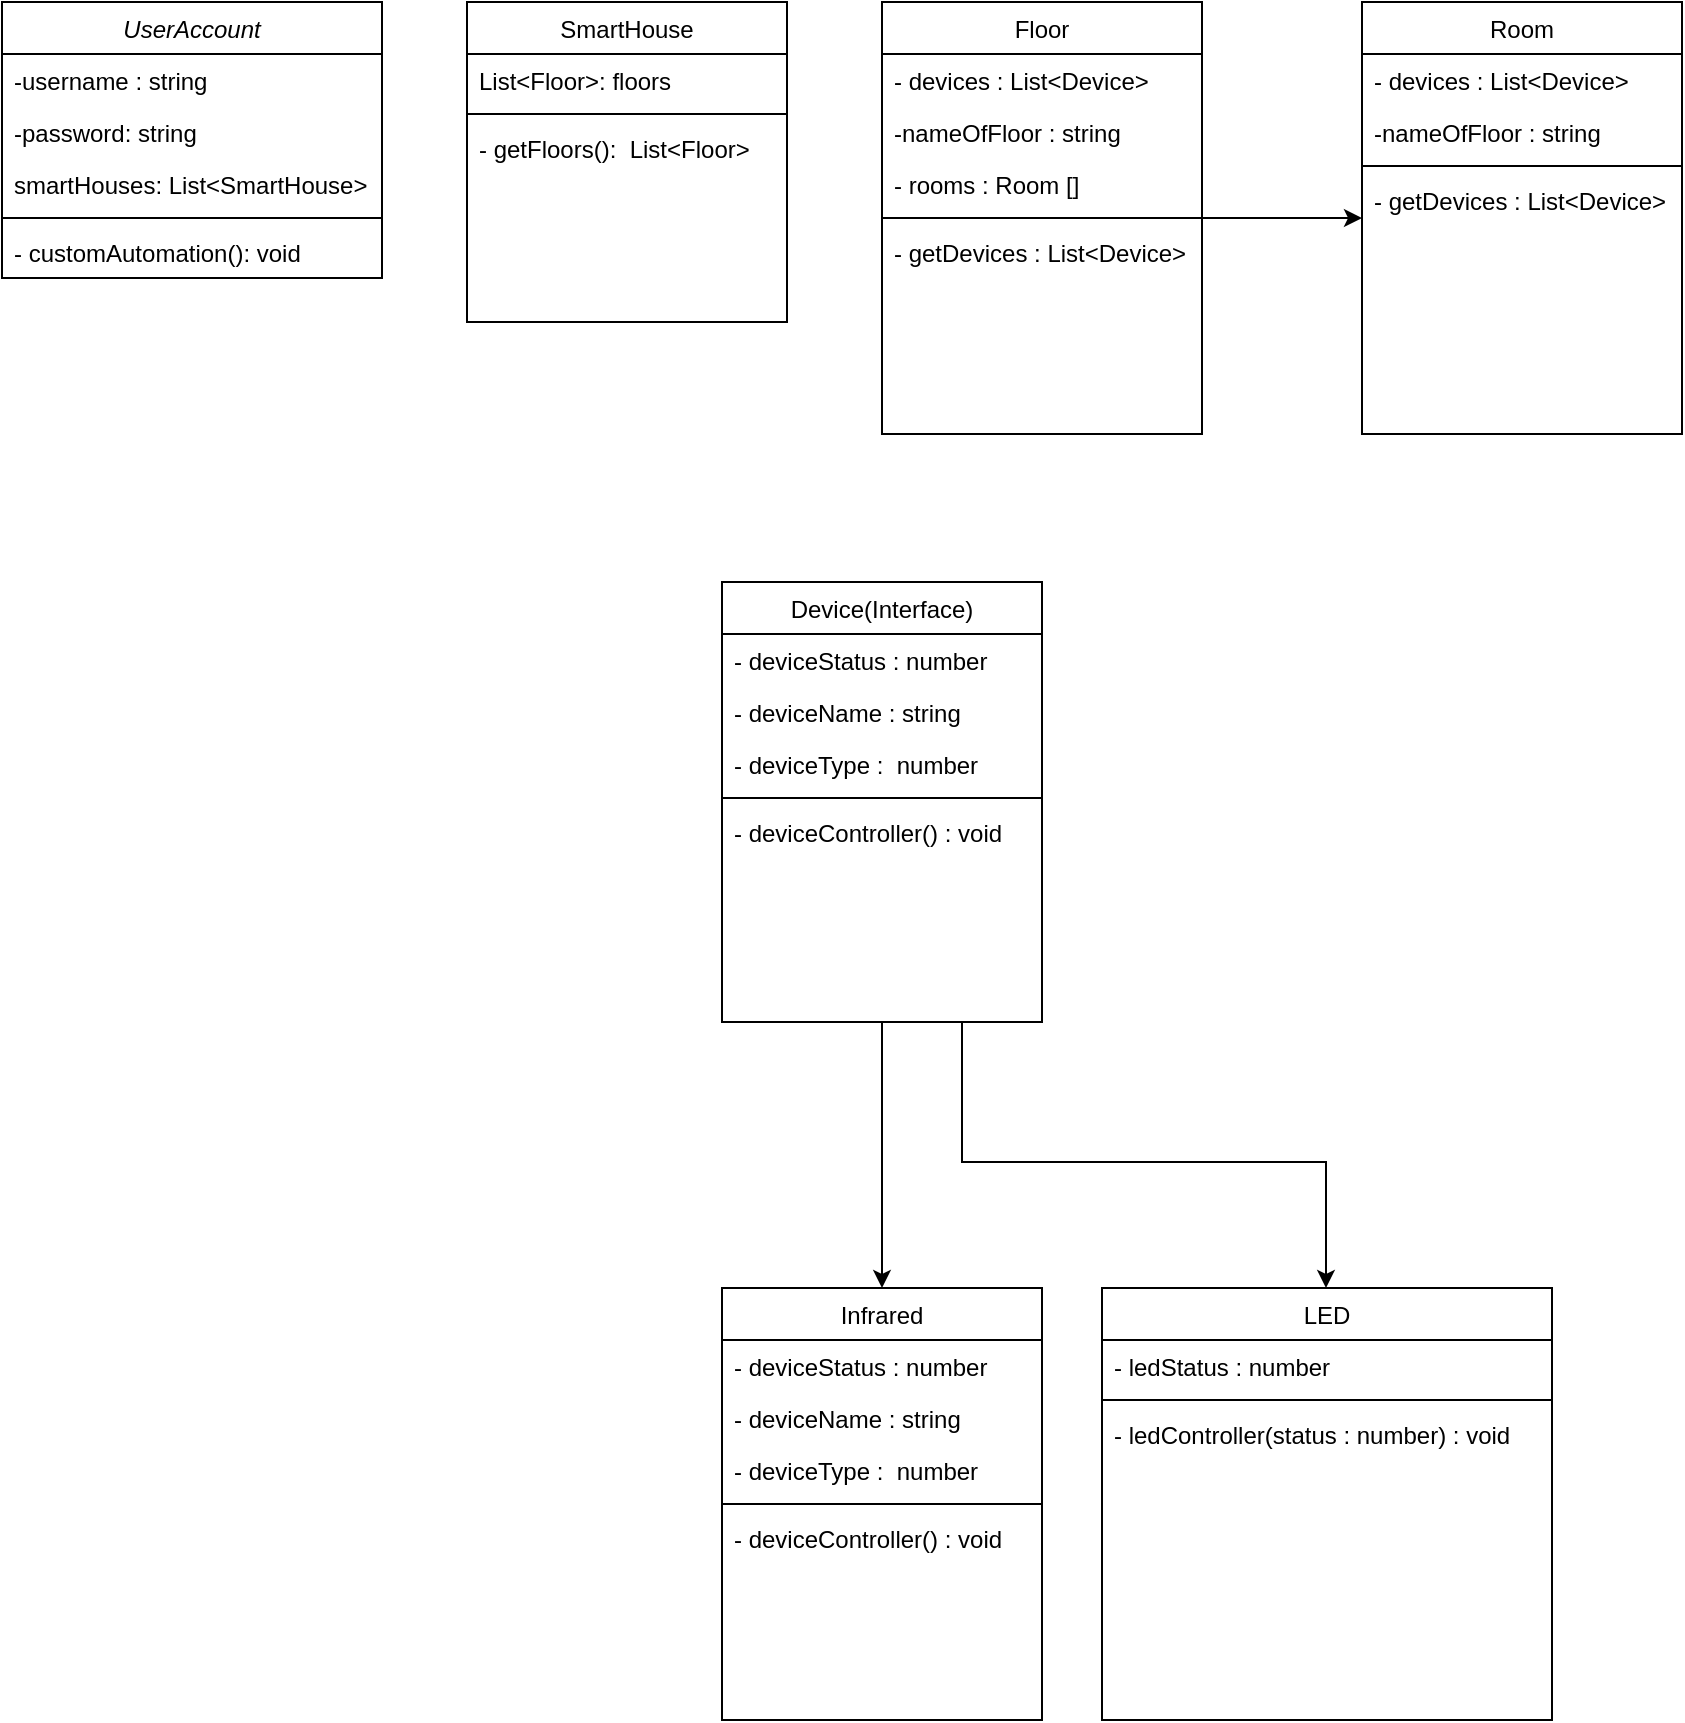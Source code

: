 <mxfile version="21.0.4" type="device"><diagram id="C5RBs43oDa-KdzZeNtuy" name="Page-1"><mxGraphModel dx="329" dy="203" grid="1" gridSize="10" guides="1" tooltips="1" connect="1" arrows="1" fold="1" page="1" pageScale="1" pageWidth="827" pageHeight="1169" math="0" shadow="0"><root><mxCell id="WIyWlLk6GJQsqaUBKTNV-0"/><mxCell id="WIyWlLk6GJQsqaUBKTNV-1" parent="WIyWlLk6GJQsqaUBKTNV-0"/><mxCell id="zkfFHV4jXpPFQw0GAbJ--0" value="UserAccount" style="swimlane;fontStyle=2;align=center;verticalAlign=top;childLayout=stackLayout;horizontal=1;startSize=26;horizontalStack=0;resizeParent=1;resizeLast=0;collapsible=1;marginBottom=0;rounded=0;shadow=0;strokeWidth=1;" parent="WIyWlLk6GJQsqaUBKTNV-1" vertex="1"><mxGeometry x="30" y="20" width="190" height="138" as="geometry"><mxRectangle x="230" y="140" width="160" height="26" as="alternateBounds"/></mxGeometry></mxCell><mxCell id="zkfFHV4jXpPFQw0GAbJ--1" value="-username : string" style="text;align=left;verticalAlign=top;spacingLeft=4;spacingRight=4;overflow=hidden;rotatable=0;points=[[0,0.5],[1,0.5]];portConstraint=eastwest;" parent="zkfFHV4jXpPFQw0GAbJ--0" vertex="1"><mxGeometry y="26" width="190" height="26" as="geometry"/></mxCell><mxCell id="zkfFHV4jXpPFQw0GAbJ--2" value="-password: string" style="text;align=left;verticalAlign=top;spacingLeft=4;spacingRight=4;overflow=hidden;rotatable=0;points=[[0,0.5],[1,0.5]];portConstraint=eastwest;rounded=0;shadow=0;html=0;" parent="zkfFHV4jXpPFQw0GAbJ--0" vertex="1"><mxGeometry y="52" width="190" height="26" as="geometry"/></mxCell><mxCell id="XDhOHG8icSIWvMV7SmvA-7" value="smartHouses: List&lt;SmartHouse&gt;" style="text;align=left;verticalAlign=top;spacingLeft=4;spacingRight=4;overflow=hidden;rotatable=0;points=[[0,0.5],[1,0.5]];portConstraint=eastwest;rounded=0;shadow=0;html=0;" vertex="1" parent="zkfFHV4jXpPFQw0GAbJ--0"><mxGeometry y="78" width="190" height="26" as="geometry"/></mxCell><mxCell id="zkfFHV4jXpPFQw0GAbJ--4" value="" style="line;html=1;strokeWidth=1;align=left;verticalAlign=middle;spacingTop=-1;spacingLeft=3;spacingRight=3;rotatable=0;labelPosition=right;points=[];portConstraint=eastwest;" parent="zkfFHV4jXpPFQw0GAbJ--0" vertex="1"><mxGeometry y="104" width="190" height="8" as="geometry"/></mxCell><mxCell id="XDhOHG8icSIWvMV7SmvA-25" value="- customAutomation(): void" style="text;align=left;verticalAlign=top;spacingLeft=4;spacingRight=4;overflow=hidden;rotatable=0;points=[[0,0.5],[1,0.5]];portConstraint=eastwest;rounded=0;shadow=0;html=0;" vertex="1" parent="zkfFHV4jXpPFQw0GAbJ--0"><mxGeometry y="112" width="190" height="26" as="geometry"/></mxCell><mxCell id="zkfFHV4jXpPFQw0GAbJ--17" value="SmartHouse" style="swimlane;fontStyle=0;align=center;verticalAlign=top;childLayout=stackLayout;horizontal=1;startSize=26;horizontalStack=0;resizeParent=1;resizeLast=0;collapsible=1;marginBottom=0;rounded=0;shadow=0;strokeWidth=1;" parent="WIyWlLk6GJQsqaUBKTNV-1" vertex="1"><mxGeometry x="262.5" y="20" width="160" height="160" as="geometry"><mxRectangle x="550" y="140" width="160" height="26" as="alternateBounds"/></mxGeometry></mxCell><mxCell id="zkfFHV4jXpPFQw0GAbJ--18" value="List&lt;Floor&gt;: floors" style="text;align=left;verticalAlign=top;spacingLeft=4;spacingRight=4;overflow=hidden;rotatable=0;points=[[0,0.5],[1,0.5]];portConstraint=eastwest;" parent="zkfFHV4jXpPFQw0GAbJ--17" vertex="1"><mxGeometry y="26" width="160" height="26" as="geometry"/></mxCell><mxCell id="zkfFHV4jXpPFQw0GAbJ--23" value="" style="line;html=1;strokeWidth=1;align=left;verticalAlign=middle;spacingTop=-1;spacingLeft=3;spacingRight=3;rotatable=0;labelPosition=right;points=[];portConstraint=eastwest;" parent="zkfFHV4jXpPFQw0GAbJ--17" vertex="1"><mxGeometry y="52" width="160" height="8" as="geometry"/></mxCell><mxCell id="XDhOHG8icSIWvMV7SmvA-26" value="- getFloors():  List&lt;Floor&gt;" style="text;align=left;verticalAlign=top;spacingLeft=4;spacingRight=4;overflow=hidden;rotatable=0;points=[[0,0.5],[1,0.5]];portConstraint=eastwest;" vertex="1" parent="zkfFHV4jXpPFQw0GAbJ--17"><mxGeometry y="60" width="160" height="26" as="geometry"/></mxCell><mxCell id="XDhOHG8icSIWvMV7SmvA-42" value="" style="edgeStyle=orthogonalEdgeStyle;rounded=0;orthogonalLoop=1;jettySize=auto;html=1;" edge="1" parent="WIyWlLk6GJQsqaUBKTNV-1" source="XDhOHG8icSIWvMV7SmvA-1" target="XDhOHG8icSIWvMV7SmvA-37"><mxGeometry relative="1" as="geometry"/></mxCell><object label="Floor" id="XDhOHG8icSIWvMV7SmvA-1"><mxCell style="swimlane;fontStyle=0;align=center;verticalAlign=top;childLayout=stackLayout;horizontal=1;startSize=26;horizontalStack=0;resizeParent=1;resizeLast=0;collapsible=1;marginBottom=0;rounded=0;shadow=0;strokeWidth=1;" vertex="1" parent="WIyWlLk6GJQsqaUBKTNV-1"><mxGeometry x="470" y="20" width="160" height="216" as="geometry"><mxRectangle x="748" y="120" width="160" height="26" as="alternateBounds"/></mxGeometry></mxCell></object><mxCell id="XDhOHG8icSIWvMV7SmvA-2" value="- devices : List&lt;Device&gt;" style="text;align=left;verticalAlign=top;spacingLeft=4;spacingRight=4;overflow=hidden;rotatable=0;points=[[0,0.5],[1,0.5]];portConstraint=eastwest;" vertex="1" parent="XDhOHG8icSIWvMV7SmvA-1"><mxGeometry y="26" width="160" height="26" as="geometry"/></mxCell><mxCell id="XDhOHG8icSIWvMV7SmvA-6" value="-nameOfFloor : string" style="text;align=left;verticalAlign=top;spacingLeft=4;spacingRight=4;overflow=hidden;rotatable=0;points=[[0,0.5],[1,0.5]];portConstraint=eastwest;" vertex="1" parent="XDhOHG8icSIWvMV7SmvA-1"><mxGeometry y="52" width="160" height="26" as="geometry"/></mxCell><mxCell id="XDhOHG8icSIWvMV7SmvA-45" value="- rooms : Room []" style="text;align=left;verticalAlign=top;spacingLeft=4;spacingRight=4;overflow=hidden;rotatable=0;points=[[0,0.5],[1,0.5]];portConstraint=eastwest;" vertex="1" parent="XDhOHG8icSIWvMV7SmvA-1"><mxGeometry y="78" width="160" height="26" as="geometry"/></mxCell><mxCell id="XDhOHG8icSIWvMV7SmvA-3" value="" style="line;html=1;strokeWidth=1;align=left;verticalAlign=middle;spacingTop=-1;spacingLeft=3;spacingRight=3;rotatable=0;labelPosition=right;points=[];portConstraint=eastwest;" vertex="1" parent="XDhOHG8icSIWvMV7SmvA-1"><mxGeometry y="104" width="160" height="8" as="geometry"/></mxCell><mxCell id="XDhOHG8icSIWvMV7SmvA-35" value="- getDevices : List&lt;Device&gt;" style="text;align=left;verticalAlign=top;spacingLeft=4;spacingRight=4;overflow=hidden;rotatable=0;points=[[0,0.5],[1,0.5]];portConstraint=eastwest;" vertex="1" parent="XDhOHG8icSIWvMV7SmvA-1"><mxGeometry y="112" width="160" height="26" as="geometry"/></mxCell><mxCell id="XDhOHG8icSIWvMV7SmvA-21" value="" style="edgeStyle=orthogonalEdgeStyle;rounded=0;orthogonalLoop=1;jettySize=auto;html=1;exitX=0.75;exitY=1;exitDx=0;exitDy=0;" edge="1" parent="WIyWlLk6GJQsqaUBKTNV-1" source="XDhOHG8icSIWvMV7SmvA-8" target="XDhOHG8icSIWvMV7SmvA-15"><mxGeometry relative="1" as="geometry"><mxPoint x="460" y="530" as="sourcePoint"/><Array as="points"><mxPoint x="510" y="600"/><mxPoint x="692" y="600"/></Array></mxGeometry></mxCell><mxCell id="XDhOHG8icSIWvMV7SmvA-34" value="" style="edgeStyle=orthogonalEdgeStyle;rounded=0;orthogonalLoop=1;jettySize=auto;html=1;exitX=0.5;exitY=1;exitDx=0;exitDy=0;entryX=0.5;entryY=0;entryDx=0;entryDy=0;" edge="1" parent="WIyWlLk6GJQsqaUBKTNV-1" source="XDhOHG8icSIWvMV7SmvA-8" target="XDhOHG8icSIWvMV7SmvA-28"><mxGeometry relative="1" as="geometry"><Array as="points"><mxPoint x="470" y="663"/></Array></mxGeometry></mxCell><object label="Device(Interface)" id="XDhOHG8icSIWvMV7SmvA-8"><mxCell style="swimlane;fontStyle=0;align=center;verticalAlign=top;childLayout=stackLayout;horizontal=1;startSize=26;horizontalStack=0;resizeParent=1;resizeLast=0;collapsible=1;marginBottom=0;rounded=0;shadow=0;strokeWidth=1;" vertex="1" parent="WIyWlLk6GJQsqaUBKTNV-1"><mxGeometry x="390" y="310" width="160" height="220" as="geometry"><mxRectangle x="748" y="120" width="160" height="26" as="alternateBounds"/></mxGeometry></mxCell></object><mxCell id="XDhOHG8icSIWvMV7SmvA-9" value="- deviceStatus : number" style="text;align=left;verticalAlign=top;spacingLeft=4;spacingRight=4;overflow=hidden;rotatable=0;points=[[0,0.5],[1,0.5]];portConstraint=eastwest;" vertex="1" parent="XDhOHG8icSIWvMV7SmvA-8"><mxGeometry y="26" width="160" height="26" as="geometry"/></mxCell><mxCell id="XDhOHG8icSIWvMV7SmvA-10" value="- deviceName : string" style="text;align=left;verticalAlign=top;spacingLeft=4;spacingRight=4;overflow=hidden;rotatable=0;points=[[0,0.5],[1,0.5]];portConstraint=eastwest;" vertex="1" parent="XDhOHG8icSIWvMV7SmvA-8"><mxGeometry y="52" width="160" height="26" as="geometry"/></mxCell><mxCell id="XDhOHG8icSIWvMV7SmvA-14" value="- deviceType :  number" style="text;align=left;verticalAlign=top;spacingLeft=4;spacingRight=4;overflow=hidden;rotatable=0;points=[[0,0.5],[1,0.5]];portConstraint=eastwest;" vertex="1" parent="XDhOHG8icSIWvMV7SmvA-8"><mxGeometry y="78" width="160" height="26" as="geometry"/></mxCell><mxCell id="XDhOHG8icSIWvMV7SmvA-11" value="" style="line;html=1;strokeWidth=1;align=left;verticalAlign=middle;spacingTop=-1;spacingLeft=3;spacingRight=3;rotatable=0;labelPosition=right;points=[];portConstraint=eastwest;" vertex="1" parent="XDhOHG8icSIWvMV7SmvA-8"><mxGeometry y="104" width="160" height="8" as="geometry"/></mxCell><mxCell id="XDhOHG8icSIWvMV7SmvA-13" value="- deviceController() : void" style="text;align=left;verticalAlign=top;spacingLeft=4;spacingRight=4;overflow=hidden;rotatable=0;points=[[0,0.5],[1,0.5]];portConstraint=eastwest;" vertex="1" parent="XDhOHG8icSIWvMV7SmvA-8"><mxGeometry y="112" width="160" height="26" as="geometry"/></mxCell><object label="LED" id="XDhOHG8icSIWvMV7SmvA-15"><mxCell style="swimlane;fontStyle=0;align=center;verticalAlign=top;childLayout=stackLayout;horizontal=1;startSize=26;horizontalStack=0;resizeParent=1;resizeLast=0;collapsible=1;marginBottom=0;rounded=0;shadow=0;strokeWidth=1;" vertex="1" parent="WIyWlLk6GJQsqaUBKTNV-1"><mxGeometry x="580" y="663" width="225" height="216" as="geometry"><mxRectangle x="748" y="120" width="160" height="26" as="alternateBounds"/></mxGeometry></mxCell></object><mxCell id="XDhOHG8icSIWvMV7SmvA-16" value="- ledStatus : number" style="text;align=left;verticalAlign=top;spacingLeft=4;spacingRight=4;overflow=hidden;rotatable=0;points=[[0,0.5],[1,0.5]];portConstraint=eastwest;" vertex="1" parent="XDhOHG8icSIWvMV7SmvA-15"><mxGeometry y="26" width="225" height="26" as="geometry"/></mxCell><mxCell id="XDhOHG8icSIWvMV7SmvA-19" value="" style="line;html=1;strokeWidth=1;align=left;verticalAlign=middle;spacingTop=-1;spacingLeft=3;spacingRight=3;rotatable=0;labelPosition=right;points=[];portConstraint=eastwest;" vertex="1" parent="XDhOHG8icSIWvMV7SmvA-15"><mxGeometry y="52" width="225" height="8" as="geometry"/></mxCell><mxCell id="XDhOHG8icSIWvMV7SmvA-20" value="- ledController(status : number) : void" style="text;align=left;verticalAlign=top;spacingLeft=4;spacingRight=4;overflow=hidden;rotatable=0;points=[[0,0.5],[1,0.5]];portConstraint=eastwest;" vertex="1" parent="XDhOHG8icSIWvMV7SmvA-15"><mxGeometry y="60" width="225" height="26" as="geometry"/></mxCell><object label="Infrared" id="XDhOHG8icSIWvMV7SmvA-28"><mxCell style="swimlane;fontStyle=0;align=center;verticalAlign=top;childLayout=stackLayout;horizontal=1;startSize=26;horizontalStack=0;resizeParent=1;resizeLast=0;collapsible=1;marginBottom=0;rounded=0;shadow=0;strokeWidth=1;" vertex="1" parent="WIyWlLk6GJQsqaUBKTNV-1"><mxGeometry x="390" y="663" width="160" height="216" as="geometry"><mxRectangle x="748" y="120" width="160" height="26" as="alternateBounds"/></mxGeometry></mxCell></object><mxCell id="XDhOHG8icSIWvMV7SmvA-29" value="- deviceStatus : number" style="text;align=left;verticalAlign=top;spacingLeft=4;spacingRight=4;overflow=hidden;rotatable=0;points=[[0,0.5],[1,0.5]];portConstraint=eastwest;" vertex="1" parent="XDhOHG8icSIWvMV7SmvA-28"><mxGeometry y="26" width="160" height="26" as="geometry"/></mxCell><mxCell id="XDhOHG8icSIWvMV7SmvA-30" value="- deviceName : string" style="text;align=left;verticalAlign=top;spacingLeft=4;spacingRight=4;overflow=hidden;rotatable=0;points=[[0,0.5],[1,0.5]];portConstraint=eastwest;" vertex="1" parent="XDhOHG8icSIWvMV7SmvA-28"><mxGeometry y="52" width="160" height="26" as="geometry"/></mxCell><mxCell id="XDhOHG8icSIWvMV7SmvA-31" value="- deviceType :  number" style="text;align=left;verticalAlign=top;spacingLeft=4;spacingRight=4;overflow=hidden;rotatable=0;points=[[0,0.5],[1,0.5]];portConstraint=eastwest;" vertex="1" parent="XDhOHG8icSIWvMV7SmvA-28"><mxGeometry y="78" width="160" height="26" as="geometry"/></mxCell><mxCell id="XDhOHG8icSIWvMV7SmvA-32" value="" style="line;html=1;strokeWidth=1;align=left;verticalAlign=middle;spacingTop=-1;spacingLeft=3;spacingRight=3;rotatable=0;labelPosition=right;points=[];portConstraint=eastwest;" vertex="1" parent="XDhOHG8icSIWvMV7SmvA-28"><mxGeometry y="104" width="160" height="8" as="geometry"/></mxCell><mxCell id="XDhOHG8icSIWvMV7SmvA-33" value="- deviceController() : void" style="text;align=left;verticalAlign=top;spacingLeft=4;spacingRight=4;overflow=hidden;rotatable=0;points=[[0,0.5],[1,0.5]];portConstraint=eastwest;" vertex="1" parent="XDhOHG8icSIWvMV7SmvA-28"><mxGeometry y="112" width="160" height="26" as="geometry"/></mxCell><object label="Room" id="XDhOHG8icSIWvMV7SmvA-37"><mxCell style="swimlane;fontStyle=0;align=center;verticalAlign=top;childLayout=stackLayout;horizontal=1;startSize=26;horizontalStack=0;resizeParent=1;resizeLast=0;collapsible=1;marginBottom=0;rounded=0;shadow=0;strokeWidth=1;" vertex="1" parent="WIyWlLk6GJQsqaUBKTNV-1"><mxGeometry x="710" y="20" width="160" height="216" as="geometry"><mxRectangle x="748" y="120" width="160" height="26" as="alternateBounds"/></mxGeometry></mxCell></object><mxCell id="XDhOHG8icSIWvMV7SmvA-38" value="- devices : List&lt;Device&gt;" style="text;align=left;verticalAlign=top;spacingLeft=4;spacingRight=4;overflow=hidden;rotatable=0;points=[[0,0.5],[1,0.5]];portConstraint=eastwest;" vertex="1" parent="XDhOHG8icSIWvMV7SmvA-37"><mxGeometry y="26" width="160" height="26" as="geometry"/></mxCell><mxCell id="XDhOHG8icSIWvMV7SmvA-39" value="-nameOfFloor : string" style="text;align=left;verticalAlign=top;spacingLeft=4;spacingRight=4;overflow=hidden;rotatable=0;points=[[0,0.5],[1,0.5]];portConstraint=eastwest;" vertex="1" parent="XDhOHG8icSIWvMV7SmvA-37"><mxGeometry y="52" width="160" height="26" as="geometry"/></mxCell><mxCell id="XDhOHG8icSIWvMV7SmvA-40" value="" style="line;html=1;strokeWidth=1;align=left;verticalAlign=middle;spacingTop=-1;spacingLeft=3;spacingRight=3;rotatable=0;labelPosition=right;points=[];portConstraint=eastwest;" vertex="1" parent="XDhOHG8icSIWvMV7SmvA-37"><mxGeometry y="78" width="160" height="8" as="geometry"/></mxCell><mxCell id="XDhOHG8icSIWvMV7SmvA-41" value="- getDevices : List&lt;Device&gt;" style="text;align=left;verticalAlign=top;spacingLeft=4;spacingRight=4;overflow=hidden;rotatable=0;points=[[0,0.5],[1,0.5]];portConstraint=eastwest;" vertex="1" parent="XDhOHG8icSIWvMV7SmvA-37"><mxGeometry y="86" width="160" height="26" as="geometry"/></mxCell></root></mxGraphModel></diagram></mxfile>